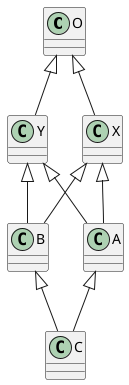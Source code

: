 @startuml OXYAB

top to bottom direction

class O{}

class X{}
class Y{}

class A{}
class B{}

class C{}

X -u-|> O
Y -u-|> O

A -u-|> X
B -u-|> X

A -u-|> Y
B -u-|> Y

C -u-|> A
C -u-|> B

@enduml
